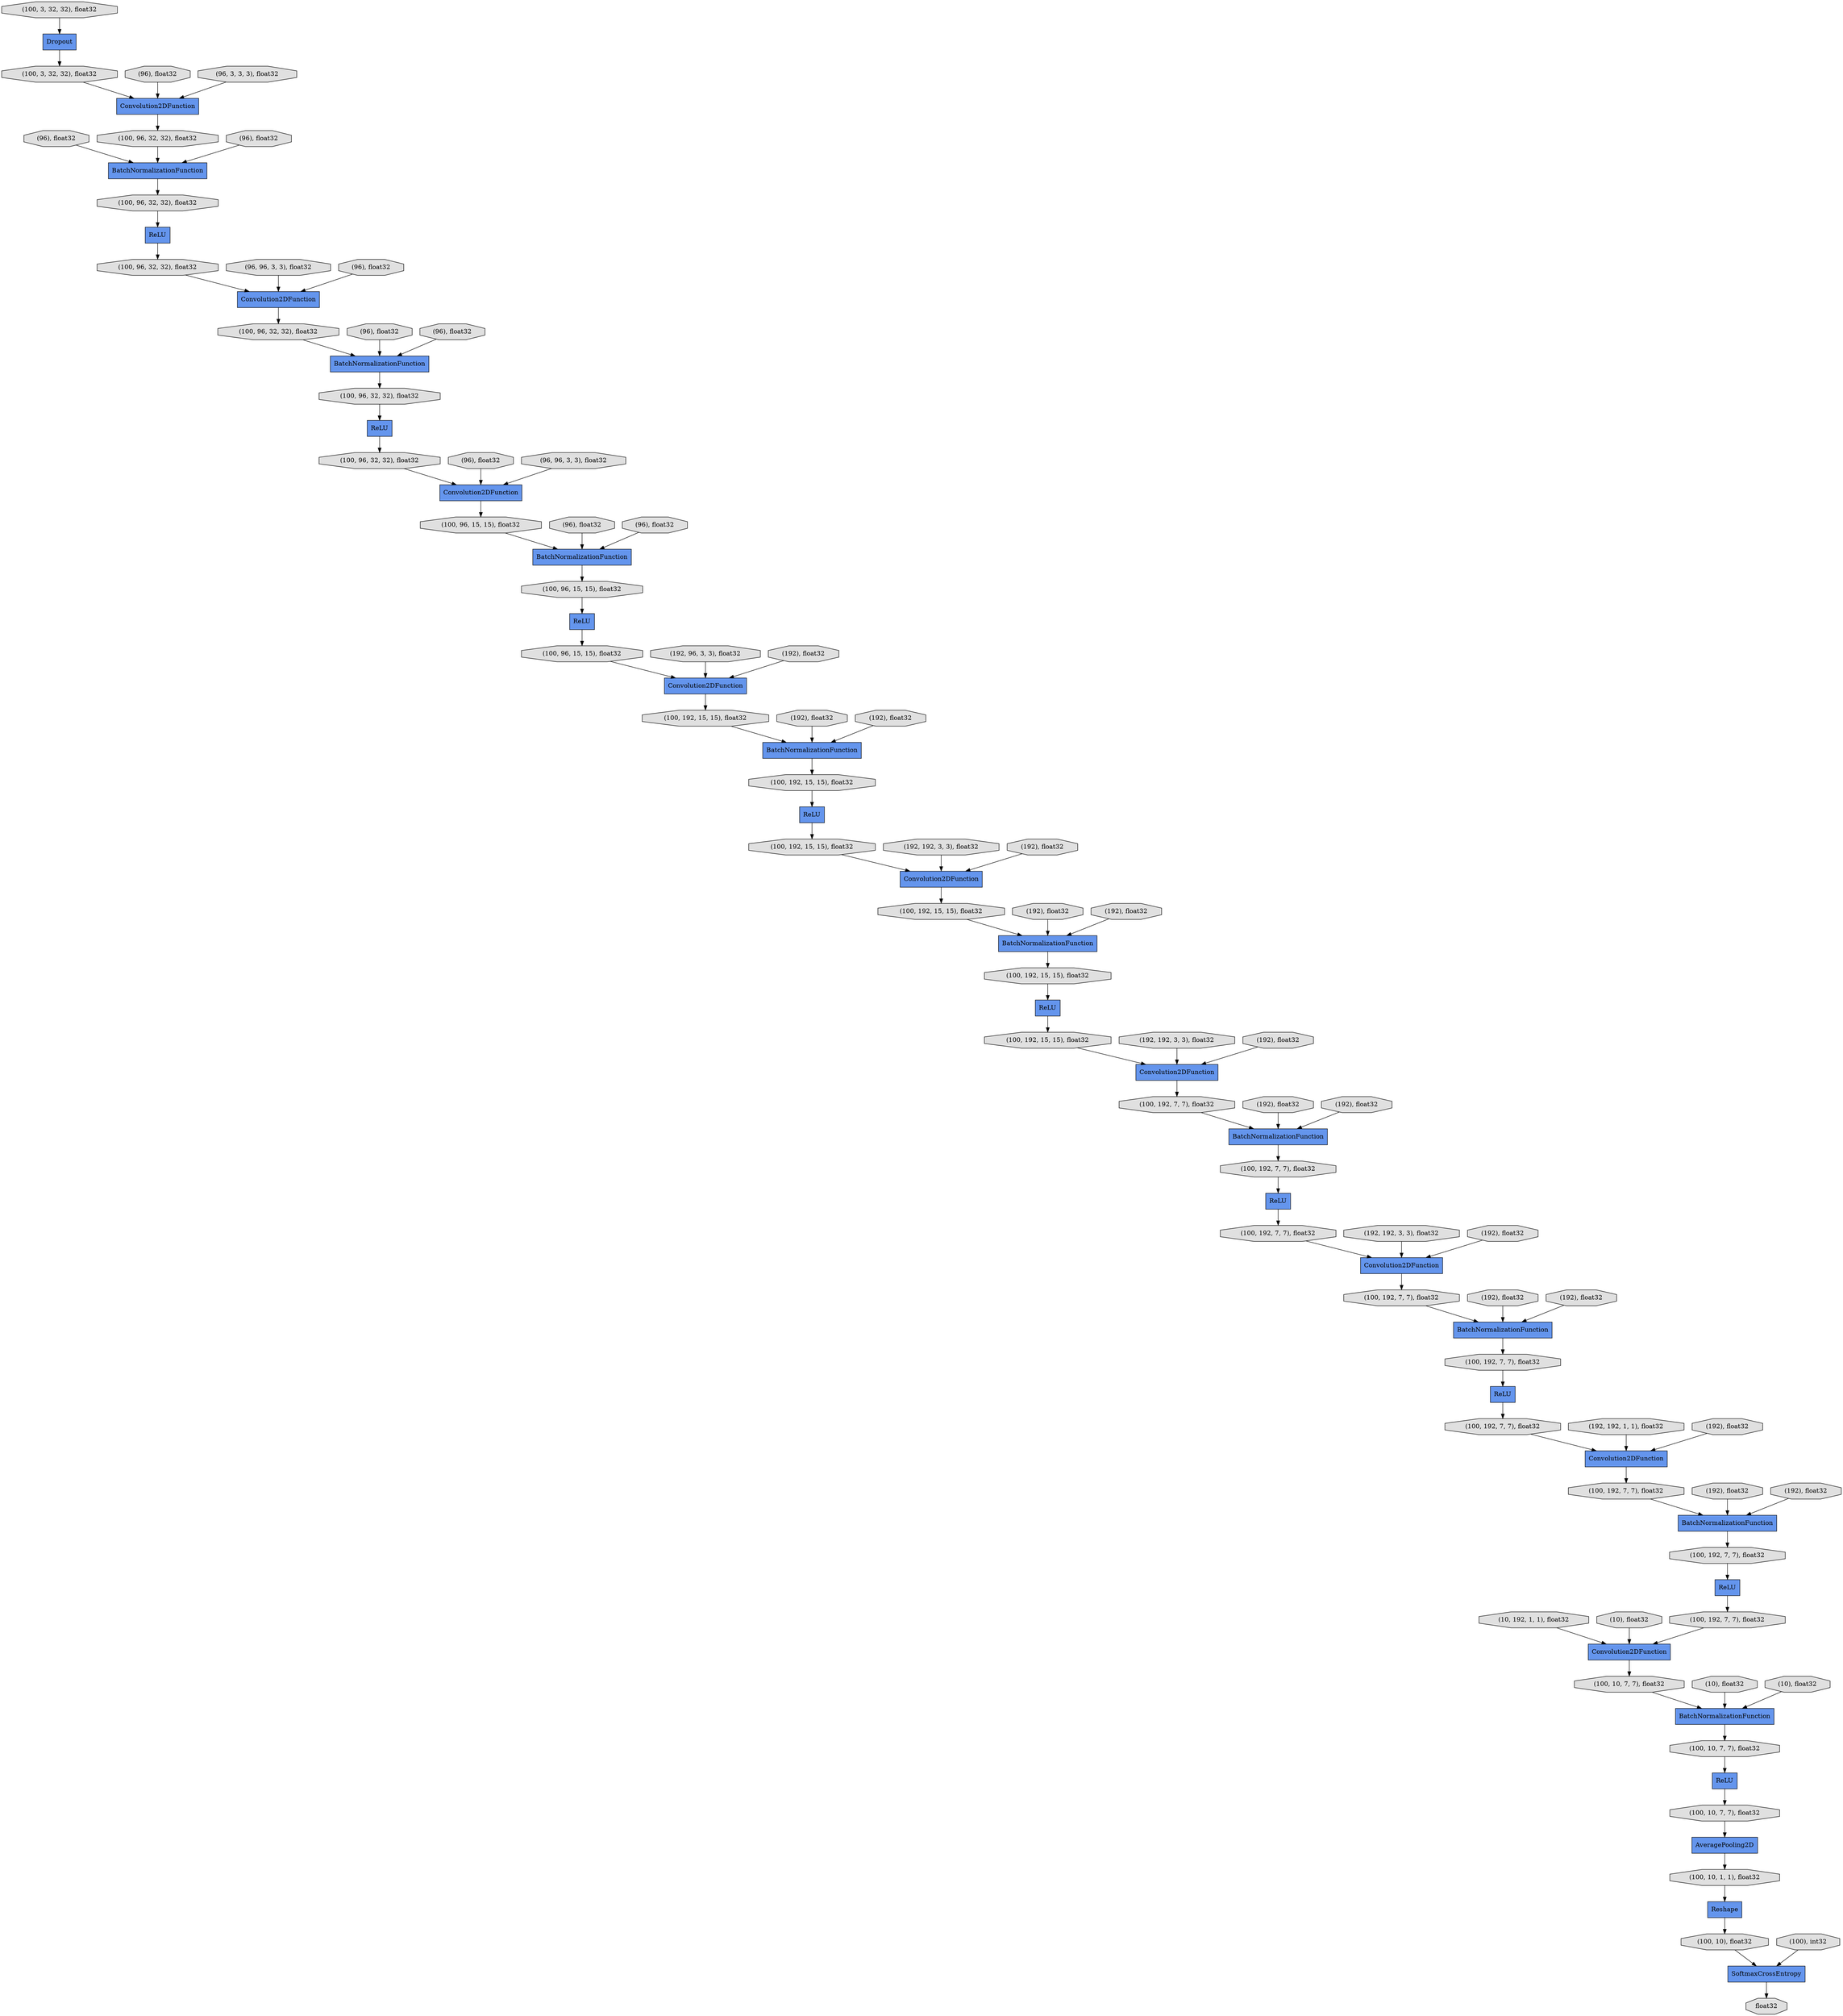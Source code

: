digraph graphname{rankdir=TB;140562920317000 [label="(10, 192, 1, 1), float32",shape="octagon",fillcolor="#E0E0E0",style="filled"];140562920317112 [label="(10), float32",shape="octagon",fillcolor="#E0E0E0",style="filled"];140562920317168 [label="(10), float32",shape="octagon",fillcolor="#E0E0E0",style="filled"];140562920317280 [label="(10), float32",shape="octagon",fillcolor="#E0E0E0",style="filled"];140562911658336 [label="Dropout",shape="record",fillcolor="#6495ED",style="filled"];140562976432704 [label="Reshape",shape="record",fillcolor="#6495ED",style="filled"];140562922930920 [label="(96), float32",shape="octagon",fillcolor="#E0E0E0",style="filled"];140562911658728 [label="(100, 3, 32, 32), float32",shape="octagon",fillcolor="#E0E0E0",style="filled"];140562911658784 [label="(100), int32",shape="octagon",fillcolor="#E0E0E0",style="filled"];140562911658896 [label="(100, 3, 32, 32), float32",shape="octagon",fillcolor="#E0E0E0",style="filled"];140562976433096 [label="(100, 10, 1, 1), float32",shape="octagon",fillcolor="#E0E0E0",style="filled"];140562911659176 [label="Convolution2DFunction",shape="record",fillcolor="#6495ED",style="filled"];140562911659288 [label="BatchNormalizationFunction",shape="record",fillcolor="#6495ED",style="filled"];140562911659400 [label="(100, 96, 32, 32), float32",shape="octagon",fillcolor="#E0E0E0",style="filled"];140562911659456 [label="(100, 96, 32, 32), float32",shape="octagon",fillcolor="#E0E0E0",style="filled"];140562911659512 [label="(100, 96, 32, 32), float32",shape="octagon",fillcolor="#E0E0E0",style="filled"];140562911659680 [label="(100, 96, 32, 32), float32",shape="octagon",fillcolor="#E0E0E0",style="filled"];140562911659736 [label="ReLU",shape="record",fillcolor="#6495ED",style="filled"];140562911659792 [label="BatchNormalizationFunction",shape="record",fillcolor="#6495ED",style="filled"];140562911659848 [label="(100, 96, 32, 32), float32",shape="octagon",fillcolor="#E0E0E0",style="filled"];140562911659904 [label="BatchNormalizationFunction",shape="record",fillcolor="#6495ED",style="filled"];140562911659960 [label="(100, 96, 32, 32), float32",shape="octagon",fillcolor="#E0E0E0",style="filled"];140562911660128 [label="Convolution2DFunction",shape="record",fillcolor="#6495ED",style="filled"];140562911660240 [label="ReLU",shape="record",fillcolor="#6495ED",style="filled"];140562911660352 [label="(100, 96, 15, 15), float32",shape="octagon",fillcolor="#E0E0E0",style="filled"];140562911660408 [label="ReLU",shape="record",fillcolor="#6495ED",style="filled"];140562911660520 [label="(100, 96, 15, 15), float32",shape="octagon",fillcolor="#E0E0E0",style="filled"];140563608513056 [label="SoftmaxCrossEntropy",shape="record",fillcolor="#6495ED",style="filled"];140562911660632 [label="(100, 96, 15, 15), float32",shape="octagon",fillcolor="#E0E0E0",style="filled"];140562911660688 [label="BatchNormalizationFunction",shape="record",fillcolor="#6495ED",style="filled"];140562911660800 [label="Convolution2DFunction",shape="record",fillcolor="#6495ED",style="filled"];140562911660912 [label="(100, 192, 15, 15), float32",shape="octagon",fillcolor="#E0E0E0",style="filled"];140562911660968 [label="ReLU",shape="record",fillcolor="#6495ED",style="filled"];140562923031464 [label="Convolution2DFunction",shape="record",fillcolor="#6495ED",style="filled"];140562911661080 [label="(100, 192, 15, 15), float32",shape="octagon",fillcolor="#E0E0E0",style="filled"];140562911661192 [label="(100, 192, 15, 15), float32",shape="octagon",fillcolor="#E0E0E0",style="filled"];140562911661248 [label="BatchNormalizationFunction",shape="record",fillcolor="#6495ED",style="filled"];140562911661360 [label="Convolution2DFunction",shape="record",fillcolor="#6495ED",style="filled"];140562911661472 [label="(100, 192, 15, 15), float32",shape="octagon",fillcolor="#E0E0E0",style="filled"];140562911661528 [label="ReLU",shape="record",fillcolor="#6495ED",style="filled"];140562911661640 [label="(100, 192, 15, 15), float32",shape="octagon",fillcolor="#E0E0E0",style="filled"];140562911661696 [label="(100, 192, 7, 7), float32",shape="octagon",fillcolor="#E0E0E0",style="filled"];140562911661752 [label="(100, 192, 15, 15), float32",shape="octagon",fillcolor="#E0E0E0",style="filled"];140562911661864 [label="BatchNormalizationFunction",shape="record",fillcolor="#6495ED",style="filled"];140562911661920 [label="Convolution2DFunction",shape="record",fillcolor="#6495ED",style="filled"];140562877706368 [label="(100, 192, 7, 7), float32",shape="octagon",fillcolor="#E0E0E0",style="filled"];140562877706424 [label="(100, 192, 7, 7), float32",shape="octagon",fillcolor="#E0E0E0",style="filled"];140562877706480 [label="ReLU",shape="record",fillcolor="#6495ED",style="filled"];140562877706536 [label="Convolution2DFunction",shape="record",fillcolor="#6495ED",style="filled"];140562920255784 [label="(96), float32",shape="octagon",fillcolor="#E0E0E0",style="filled"];140562877706592 [label="(100, 192, 7, 7), float32",shape="octagon",fillcolor="#E0E0E0",style="filled"];140562877706704 [label="BatchNormalizationFunction",shape="record",fillcolor="#6495ED",style="filled"];140562920256008 [label="(96), float32",shape="octagon",fillcolor="#E0E0E0",style="filled"];140562877706928 [label="(100, 192, 7, 7), float32",shape="octagon",fillcolor="#E0E0E0",style="filled"];140562877706984 [label="BatchNormalizationFunction",shape="record",fillcolor="#6495ED",style="filled"];140562920256232 [label="(96, 96, 3, 3), float32",shape="octagon",fillcolor="#E0E0E0",style="filled"];140562877707040 [label="(100, 192, 7, 7), float32",shape="octagon",fillcolor="#E0E0E0",style="filled"];140562877707152 [label="(100, 192, 7, 7), float32",shape="octagon",fillcolor="#E0E0E0",style="filled"];140562877707264 [label="ReLU",shape="record",fillcolor="#6495ED",style="filled"];140562877707376 [label="(100, 192, 7, 7), float32",shape="octagon",fillcolor="#E0E0E0",style="filled"];140562877707488 [label="Convolution2DFunction",shape="record",fillcolor="#6495ED",style="filled"];140562877707544 [label="(100, 192, 7, 7), float32",shape="octagon",fillcolor="#E0E0E0",style="filled"];140562920256848 [label="(96), float32",shape="octagon",fillcolor="#E0E0E0",style="filled"];140562877707656 [label="ReLU",shape="record",fillcolor="#6495ED",style="filled"];140562920256904 [label="(96), float32",shape="octagon",fillcolor="#E0E0E0",style="filled"];140562877707712 [label="BatchNormalizationFunction",shape="record",fillcolor="#6495ED",style="filled"];140562877707824 [label="Convolution2DFunction",shape="record",fillcolor="#6495ED",style="filled"];140562920257128 [label="(96), float32",shape="octagon",fillcolor="#E0E0E0",style="filled"];140562920257184 [label="(96), float32",shape="octagon",fillcolor="#E0E0E0",style="filled"];140562877707992 [label="(100, 10, 7, 7), float32",shape="octagon",fillcolor="#E0E0E0",style="filled"];140562877708048 [label="(100, 10, 7, 7), float32",shape="octagon",fillcolor="#E0E0E0",style="filled"];140562877708104 [label="ReLU",shape="record",fillcolor="#6495ED",style="filled"];140562877708160 [label="AveragePooling2D",shape="record",fillcolor="#6495ED",style="filled"];140562920257464 [label="(96), float32",shape="octagon",fillcolor="#E0E0E0",style="filled"];140562877708216 [label="(100, 10, 7, 7), float32",shape="octagon",fillcolor="#E0E0E0",style="filled"];140562920257576 [label="(96), float32",shape="octagon",fillcolor="#E0E0E0",style="filled"];140562920257632 [label="(192, 96, 3, 3), float32",shape="octagon",fillcolor="#E0E0E0",style="filled"];140562920257744 [label="(192), float32",shape="octagon",fillcolor="#E0E0E0",style="filled"];140562920257800 [label="(192), float32",shape="octagon",fillcolor="#E0E0E0",style="filled"];140562877708664 [label="float32",shape="octagon",fillcolor="#E0E0E0",style="filled"];140562920257912 [label="(192), float32",shape="octagon",fillcolor="#E0E0E0",style="filled"];140562877708776 [label="(100, 10), float32",shape="octagon",fillcolor="#E0E0E0",style="filled"];140562920258024 [label="(192, 192, 3, 3), float32",shape="octagon",fillcolor="#E0E0E0",style="filled"];140562920258136 [label="(192), float32",shape="octagon",fillcolor="#E0E0E0",style="filled"];140562920258192 [label="(192), float32",shape="octagon",fillcolor="#E0E0E0",style="filled"];140562920258304 [label="(192), float32",shape="octagon",fillcolor="#E0E0E0",style="filled"];140562920258416 [label="(192, 192, 3, 3), float32",shape="octagon",fillcolor="#E0E0E0",style="filled"];140562920258528 [label="(192), float32",shape="octagon",fillcolor="#E0E0E0",style="filled"];140562920258584 [label="(192), float32",shape="octagon",fillcolor="#E0E0E0",style="filled"];140562920258696 [label="(96, 96, 3, 3), float32",shape="octagon",fillcolor="#E0E0E0",style="filled"];140562920258752 [label="(192), float32",shape="octagon",fillcolor="#E0E0E0",style="filled"];140562920258864 [label="(192, 192, 3, 3), float32",shape="octagon",fillcolor="#E0E0E0",style="filled"];140562920258976 [label="(192), float32",shape="octagon",fillcolor="#E0E0E0",style="filled"];140562920259032 [label="(192), float32",shape="octagon",fillcolor="#E0E0E0",style="filled"];140562920259144 [label="(192), float32",shape="octagon",fillcolor="#E0E0E0",style="filled"];140562923118208 [label="(96, 3, 3, 3), float32",shape="octagon",fillcolor="#E0E0E0",style="filled"];140562920259256 [label="(192, 192, 1, 1), float32",shape="octagon",fillcolor="#E0E0E0",style="filled"];140562920259368 [label="(192), float32",shape="octagon",fillcolor="#E0E0E0",style="filled"];140562920259424 [label="(192), float32",shape="octagon",fillcolor="#E0E0E0",style="filled"];140562920259536 [label="(192), float32",shape="octagon",fillcolor="#E0E0E0",style="filled"];140562911658336 -> 140562911658896;140562877706704 -> 140562877707040;140562920257184 -> 140562911659792;140562877707824 -> 140562877707992;140562920256904 -> 140562911659288;140562920259368 -> 140562877707488;140562920257912 -> 140562911660688;140562920256008 -> 140562911660128;140562911660240 -> 140562911659456;140562911661248 -> 140562911661640;140562877707712 -> 140562877708216;140562920317000 -> 140562877707824;140562877708104 -> 140562877708048;140562920258976 -> 140562877706536;140562911660520 -> 140562911660408;140562911661528 -> 140562911661472;140562920259144 -> 140562877706704;140562976433096 -> 140562976432704;140562911660968 -> 140562911660912;140562920258416 -> 140562911661920;140562877708776 -> 140563608513056;140562911660408 -> 140562911660352;140562911659400 -> 140562911660240;140562877707544 -> 140562877706984;140562920317280 -> 140562877707712;140562877707040 -> 140562877707264;140562920258864 -> 140562877706536;140562922930920 -> 140562911659288;140562920257800 -> 140562911660688;140562920255784 -> 140562911659904;140562920259424 -> 140562877706984;140562911661192 -> 140562911660688;140562877708048 -> 140562877708160;140562877706368 -> 140562877706536;140562911661696 -> 140562911661864;140562923031464 -> 140562911659680;140562920257576 -> 140562911659904;140562877706424 -> 140562877706480;140562911661640 -> 140562911661528;140562911658784 -> 140563608513056;140562877706928 -> 140562877706704;140562976432704 -> 140562877708776;140562920256232 -> 140562911659176;140562920259032 -> 140562877706704;140562911659680 -> 140562911659288;140562920259256 -> 140562877707488;140562911661360 -> 140562911661752;140562920258304 -> 140562911661248;140562911659848 -> 140562911659736;140562911660912 -> 140562911661360;140562877708160 -> 140562976433096;140562920317112 -> 140562877707824;140563608513056 -> 140562877708664;140562911659792 -> 140562911659400;140562920257464 -> 140562911659792;140562911659176 -> 140562911659960;140562877707152 -> 140562877707824;140562911661864 -> 140562877706424;140562911659512 -> 140562911659176;140562877708216 -> 140562877708104;140562911660688 -> 140562911661080;140562920258752 -> 140562911661864;140562911661920 -> 140562911661696;140562920259536 -> 140562877706984;140562920258528 -> 140562911661920;140562923118208 -> 140562923031464;140562911660352 -> 140562911660800;140562911661080 -> 140562911660968;140562920317168 -> 140562877707712;140562911661472 -> 140562911661920;140562911660800 -> 140562911661192;140562920257128 -> 140562911659176;140562920257744 -> 140562911660800;140562911660632 -> 140562911659904;140562877706536 -> 140562877706928;140562920258136 -> 140562911661360;140562911658896 -> 140562923031464;140562877707992 -> 140562877707712;140562911659456 -> 140562911660128;140562877707264 -> 140562877706592;140562877707488 -> 140562877707544;140562877707656 -> 140562877707152;140562877706480 -> 140562877706368;140562911659736 -> 140562911659512;140562920256848 -> 140562923031464;140562877707376 -> 140562877707656;140562911660128 -> 140562911660632;140562911658728 -> 140562911658336;140562877706984 -> 140562877707376;140562920258584 -> 140562911661864;140562911659960 -> 140562911659792;140562920257632 -> 140562911660800;140562920258192 -> 140562911661248;140562911659904 -> 140562911660520;140562911659288 -> 140562911659848;140562877706592 -> 140562877707488;140562920258024 -> 140562911661360;140562920258696 -> 140562911660128;140562911661752 -> 140562911661248;}
